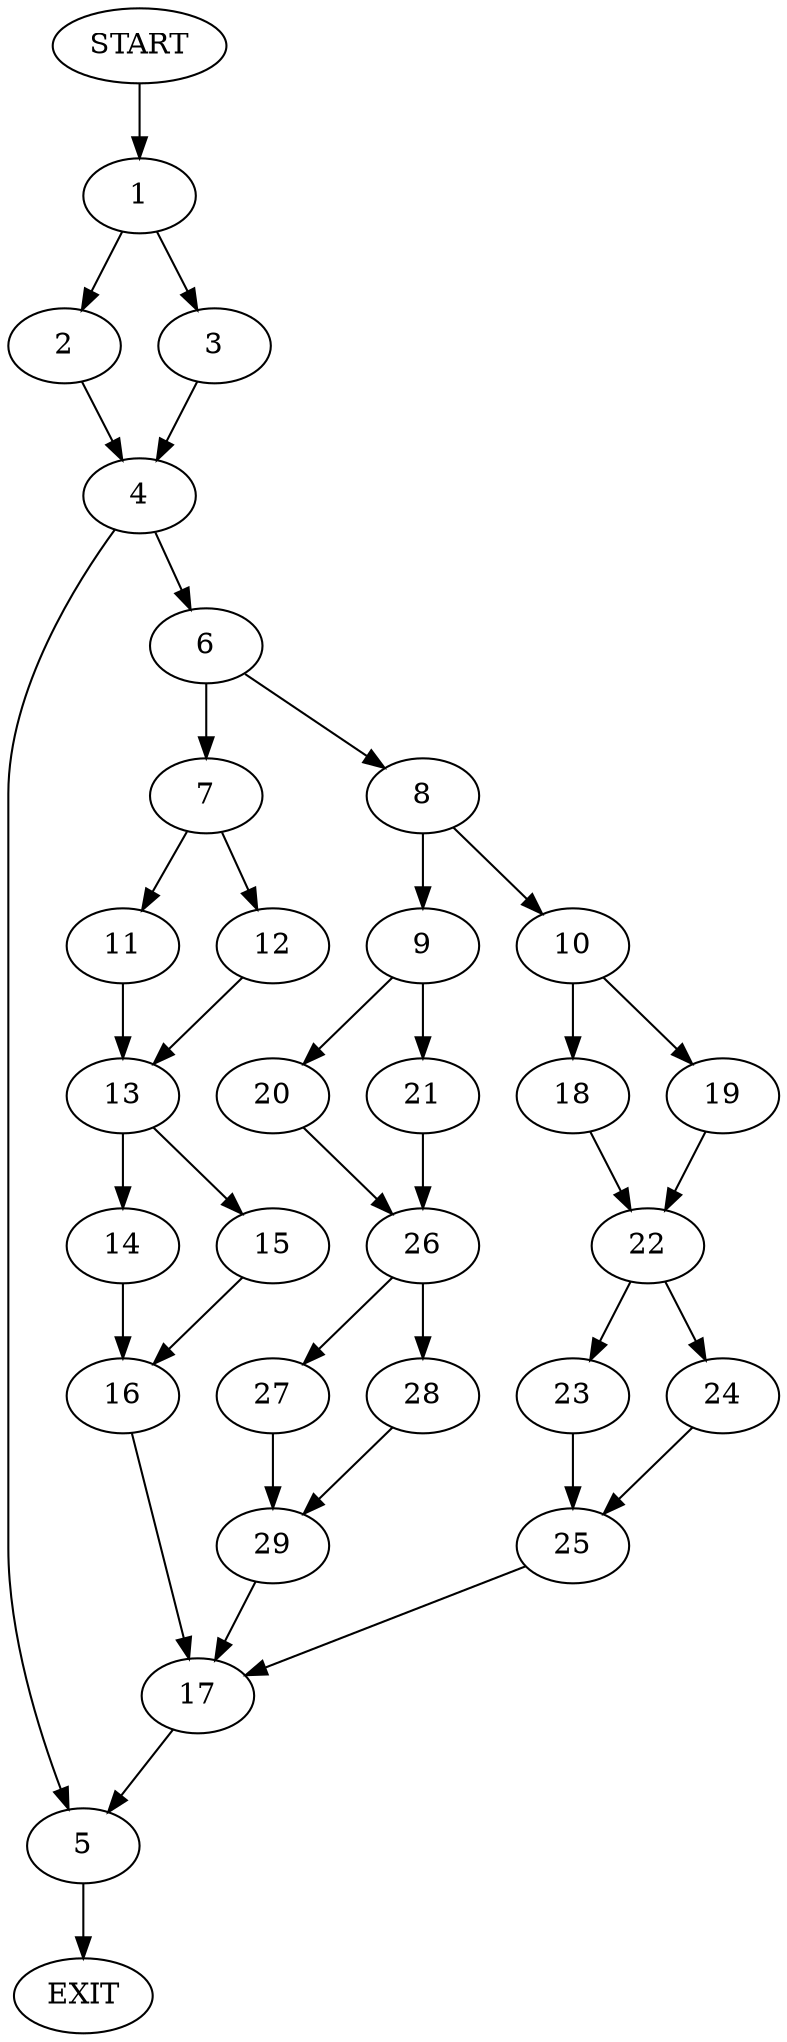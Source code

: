 digraph {
0 [label="START"]
30 [label="EXIT"]
0 -> 1
1 -> 2
1 -> 3
3 -> 4
2 -> 4
4 -> 5
4 -> 6
5 -> 30
6 -> 7
6 -> 8
8 -> 9
8 -> 10
7 -> 11
7 -> 12
12 -> 13
11 -> 13
13 -> 14
13 -> 15
15 -> 16
14 -> 16
16 -> 17
17 -> 5
10 -> 18
10 -> 19
9 -> 20
9 -> 21
19 -> 22
18 -> 22
22 -> 23
22 -> 24
23 -> 25
24 -> 25
25 -> 17
20 -> 26
21 -> 26
26 -> 27
26 -> 28
27 -> 29
28 -> 29
29 -> 17
}
